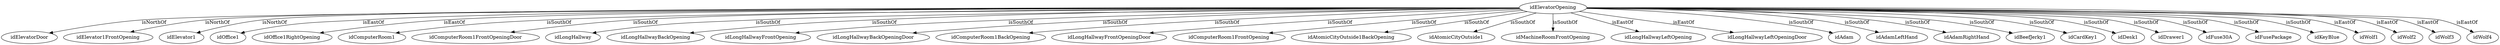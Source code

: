strict digraph  {
idElevatorOpening [node_type=entity_node];
idElevatorDoor [node_type=entity_node];
idElevator1FrontOpening [node_type=entity_node];
idElevator1 [node_type=entity_node];
idOffice1 [node_type=entity_node];
idOffice1RightOpening [node_type=entity_node];
idComputerRoom1 [node_type=entity_node];
idComputerRoom1FrontOpeningDoor [node_type=entity_node];
idLongHallway [node_type=entity_node];
idLongHallwayBackOpening [node_type=entity_node];
idLongHallwayFrontOpening [node_type=entity_node];
idLongHallwayBackOpeningDoor [node_type=entity_node];
idComputerRoom1BackOpening [node_type=entity_node];
idLongHallwayFrontOpeningDoor [node_type=entity_node];
idComputerRoom1FrontOpening [node_type=entity_node];
idAtomicCityOutside1BackOpening [node_type=entity_node];
idAtomicCityOutside1 [node_type=entity_node];
idMachineRoomFrontOpening [node_type=entity_node];
idLongHallwayLeftOpening [node_type=entity_node];
idLongHallwayLeftOpeningDoor [node_type=entity_node];
idAdam [node_type=entity_node];
idAdamLeftHand [node_type=entity_node];
idAdamRightHand [node_type=entity_node];
idBeefJerky1 [node_type=entity_node];
idCardKey1 [node_type=entity_node];
idDesk1 [node_type=entity_node];
idDrawer1 [node_type=entity_node];
idFuse30A [node_type=entity_node];
idFusePackage [node_type=entity_node];
idKeyBlue [node_type=entity_node];
idWolf1 [node_type=entity_node];
idWolf2 [node_type=entity_node];
idWolf3 [node_type=entity_node];
idWolf4 [node_type=entity_node];
idElevatorOpening -> idElevatorDoor  [edge_type=relationship, label=isNorthOf];
idElevatorOpening -> idElevator1FrontOpening  [edge_type=relationship, label=isNorthOf];
idElevatorOpening -> idElevator1  [edge_type=relationship, label=isNorthOf];
idElevatorOpening -> idOffice1  [edge_type=relationship, label=isEastOf];
idElevatorOpening -> idOffice1RightOpening  [edge_type=relationship, label=isEastOf];
idElevatorOpening -> idComputerRoom1  [edge_type=relationship, label=isSouthOf];
idElevatorOpening -> idComputerRoom1FrontOpeningDoor  [edge_type=relationship, label=isSouthOf];
idElevatorOpening -> idLongHallway  [edge_type=relationship, label=isSouthOf];
idElevatorOpening -> idLongHallwayBackOpening  [edge_type=relationship, label=isSouthOf];
idElevatorOpening -> idLongHallwayFrontOpening  [edge_type=relationship, label=isSouthOf];
idElevatorOpening -> idLongHallwayBackOpeningDoor  [edge_type=relationship, label=isSouthOf];
idElevatorOpening -> idComputerRoom1BackOpening  [edge_type=relationship, label=isSouthOf];
idElevatorOpening -> idLongHallwayFrontOpeningDoor  [edge_type=relationship, label=isSouthOf];
idElevatorOpening -> idComputerRoom1FrontOpening  [edge_type=relationship, label=isSouthOf];
idElevatorOpening -> idAtomicCityOutside1BackOpening  [edge_type=relationship, label=isSouthOf];
idElevatorOpening -> idAtomicCityOutside1  [edge_type=relationship, label=isSouthOf];
idElevatorOpening -> idMachineRoomFrontOpening  [edge_type=relationship, label=isSouthOf];
idElevatorOpening -> idLongHallwayLeftOpening  [edge_type=relationship, label=isEastOf];
idElevatorOpening -> idLongHallwayLeftOpeningDoor  [edge_type=relationship, label=isEastOf];
idElevatorOpening -> idAdam  [edge_type=relationship, label=isSouthOf];
idElevatorOpening -> idAdamLeftHand  [edge_type=relationship, label=isSouthOf];
idElevatorOpening -> idAdamRightHand  [edge_type=relationship, label=isSouthOf];
idElevatorOpening -> idBeefJerky1  [edge_type=relationship, label=isSouthOf];
idElevatorOpening -> idCardKey1  [edge_type=relationship, label=isSouthOf];
idElevatorOpening -> idDesk1  [edge_type=relationship, label=isSouthOf];
idElevatorOpening -> idDrawer1  [edge_type=relationship, label=isSouthOf];
idElevatorOpening -> idFuse30A  [edge_type=relationship, label=isSouthOf];
idElevatorOpening -> idFusePackage  [edge_type=relationship, label=isSouthOf];
idElevatorOpening -> idKeyBlue  [edge_type=relationship, label=isSouthOf];
idElevatorOpening -> idWolf1  [edge_type=relationship, label=isEastOf];
idElevatorOpening -> idWolf2  [edge_type=relationship, label=isEastOf];
idElevatorOpening -> idWolf3  [edge_type=relationship, label=isEastOf];
idElevatorOpening -> idWolf4  [edge_type=relationship, label=isEastOf];
}
